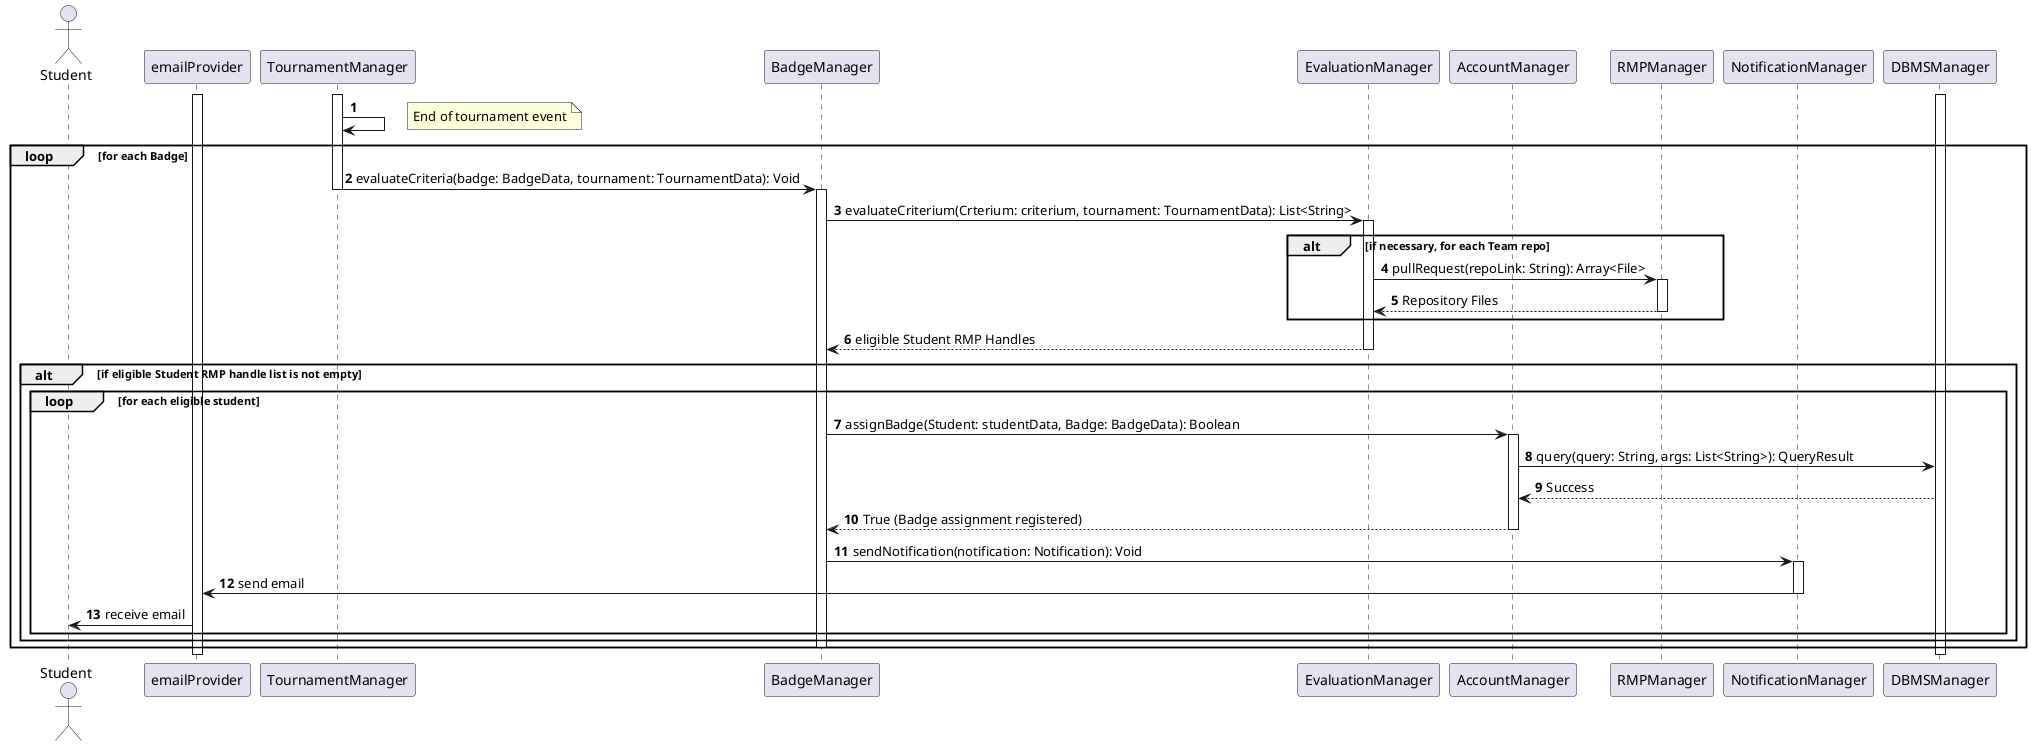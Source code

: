 @startuml

autonumber

actor Student as U
participant emailProvider as EP
participant TournamentManager as TM
participant BadgeManager as BM
participant EvaluationManager as EM

participant AccountManager as AM


participant RMPManager as RMP
participant NotificationManager as NM
participant DBMSManager as DB

activate DB
activate TM
activate EP
TM -> TM:  
note right 
End of tournament event
end note
loop for each Badge
    TM -> BM: evaluateCriteria(badge: BadgeData, tournament: TournamentData): Void
    deactivate TM
    activate BM
    BM -> EM: evaluateCriterium(Crterium: criterium, tournament: TournamentData): List<String>
    activate EM
    alt if necessary, for each Team repo
        EM -> RMP: pullRequest(repoLink: String): Array<File>
        activate RMP
        RMP --> EM: Repository Files
        deactivate RMP
    end
    EM --> BM: eligible Student RMP Handles
    deactivate EM
    alt if eligible Student RMP handle list is not empty
        loop for each eligible student
            BM -> AM: assignBadge(Student: studentData, Badge: BadgeData): Boolean
            activate AM
            AM -> DB: query(query: String, args: List<String>): QueryResult
            DB --> AM: Success
            AM --> BM: True (Badge assignment registered)
            deactivate AM
            BM -> NM: sendNotification(notification: Notification): Void
            activate NM
            NM -> EP: send email
            deactivate NM
            EP -> U: receive email
        end
    end
    deactivate BM
end
deactivate TM
deactivate DB
deactivate EP

@enduml
